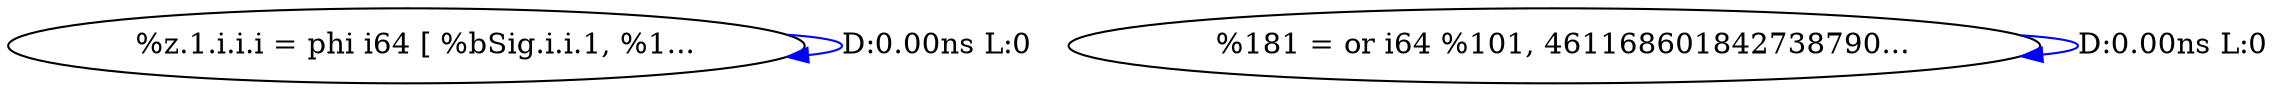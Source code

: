digraph {
Node0x3469480[label="  %z.1.i.i.i = phi i64 [ %bSig.i.i.1, %1..."];
Node0x3469480 -> Node0x3469480[label="D:0.00ns L:0",color=blue];
Node0x3469560[label="  %181 = or i64 %101, 461168601842738790..."];
Node0x3469560 -> Node0x3469560[label="D:0.00ns L:0",color=blue];
}

